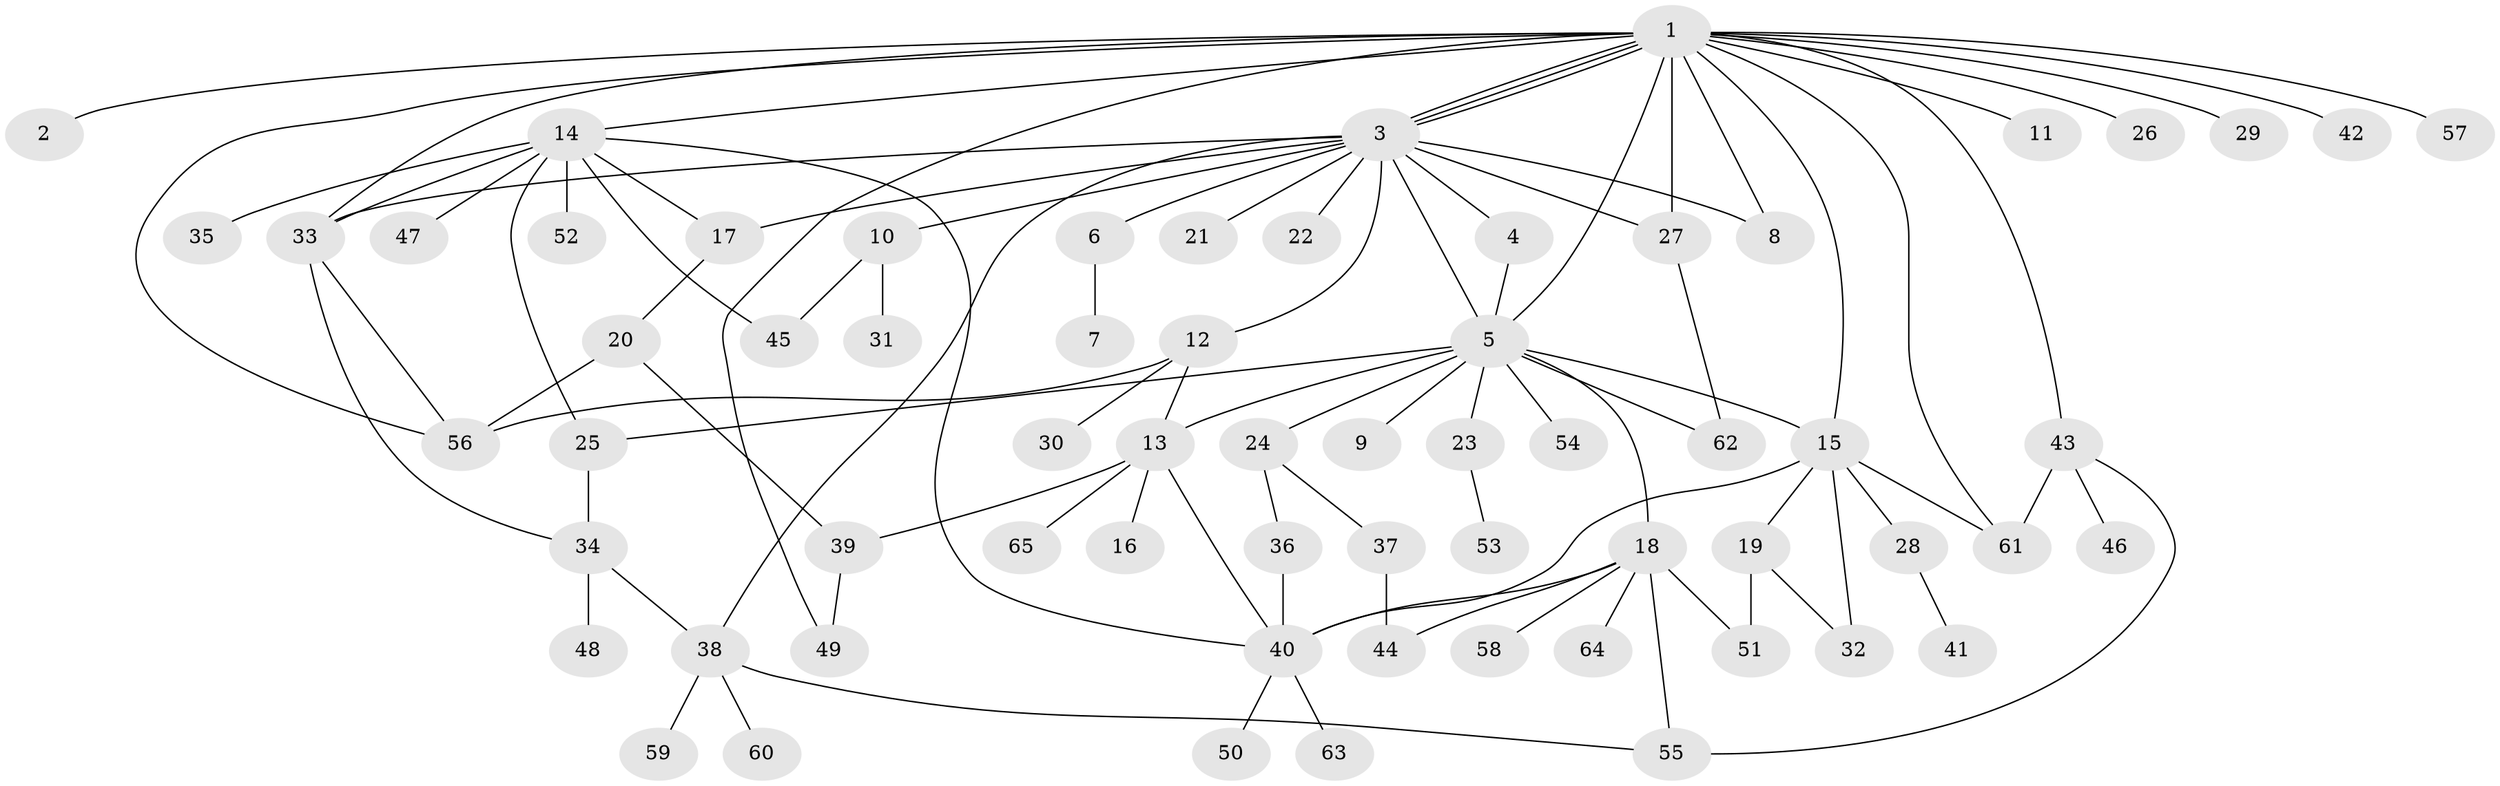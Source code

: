 // Generated by graph-tools (version 1.1) at 2025/26/03/09/25 03:26:02]
// undirected, 65 vertices, 96 edges
graph export_dot {
graph [start="1"]
  node [color=gray90,style=filled];
  1;
  2;
  3;
  4;
  5;
  6;
  7;
  8;
  9;
  10;
  11;
  12;
  13;
  14;
  15;
  16;
  17;
  18;
  19;
  20;
  21;
  22;
  23;
  24;
  25;
  26;
  27;
  28;
  29;
  30;
  31;
  32;
  33;
  34;
  35;
  36;
  37;
  38;
  39;
  40;
  41;
  42;
  43;
  44;
  45;
  46;
  47;
  48;
  49;
  50;
  51;
  52;
  53;
  54;
  55;
  56;
  57;
  58;
  59;
  60;
  61;
  62;
  63;
  64;
  65;
  1 -- 2;
  1 -- 3;
  1 -- 3;
  1 -- 3;
  1 -- 5;
  1 -- 8;
  1 -- 11;
  1 -- 14;
  1 -- 15;
  1 -- 26;
  1 -- 27;
  1 -- 29;
  1 -- 33;
  1 -- 42;
  1 -- 43;
  1 -- 49;
  1 -- 56;
  1 -- 57;
  1 -- 61;
  3 -- 4;
  3 -- 5;
  3 -- 6;
  3 -- 8;
  3 -- 10;
  3 -- 12;
  3 -- 17;
  3 -- 21;
  3 -- 22;
  3 -- 27;
  3 -- 33;
  3 -- 38;
  4 -- 5;
  5 -- 9;
  5 -- 13;
  5 -- 15;
  5 -- 18;
  5 -- 23;
  5 -- 24;
  5 -- 25;
  5 -- 54;
  5 -- 62;
  6 -- 7;
  10 -- 31;
  10 -- 45;
  12 -- 13;
  12 -- 30;
  12 -- 56;
  13 -- 16;
  13 -- 39;
  13 -- 40;
  13 -- 65;
  14 -- 17;
  14 -- 25;
  14 -- 33;
  14 -- 35;
  14 -- 40;
  14 -- 45;
  14 -- 47;
  14 -- 52;
  15 -- 19;
  15 -- 28;
  15 -- 32;
  15 -- 40;
  15 -- 61;
  17 -- 20;
  18 -- 40;
  18 -- 44;
  18 -- 51;
  18 -- 55;
  18 -- 58;
  18 -- 64;
  19 -- 32;
  19 -- 51;
  20 -- 39;
  20 -- 56;
  23 -- 53;
  24 -- 36;
  24 -- 37;
  25 -- 34;
  27 -- 62;
  28 -- 41;
  33 -- 34;
  33 -- 56;
  34 -- 38;
  34 -- 48;
  36 -- 40;
  37 -- 44;
  38 -- 55;
  38 -- 59;
  38 -- 60;
  39 -- 49;
  40 -- 50;
  40 -- 63;
  43 -- 46;
  43 -- 55;
  43 -- 61;
}
